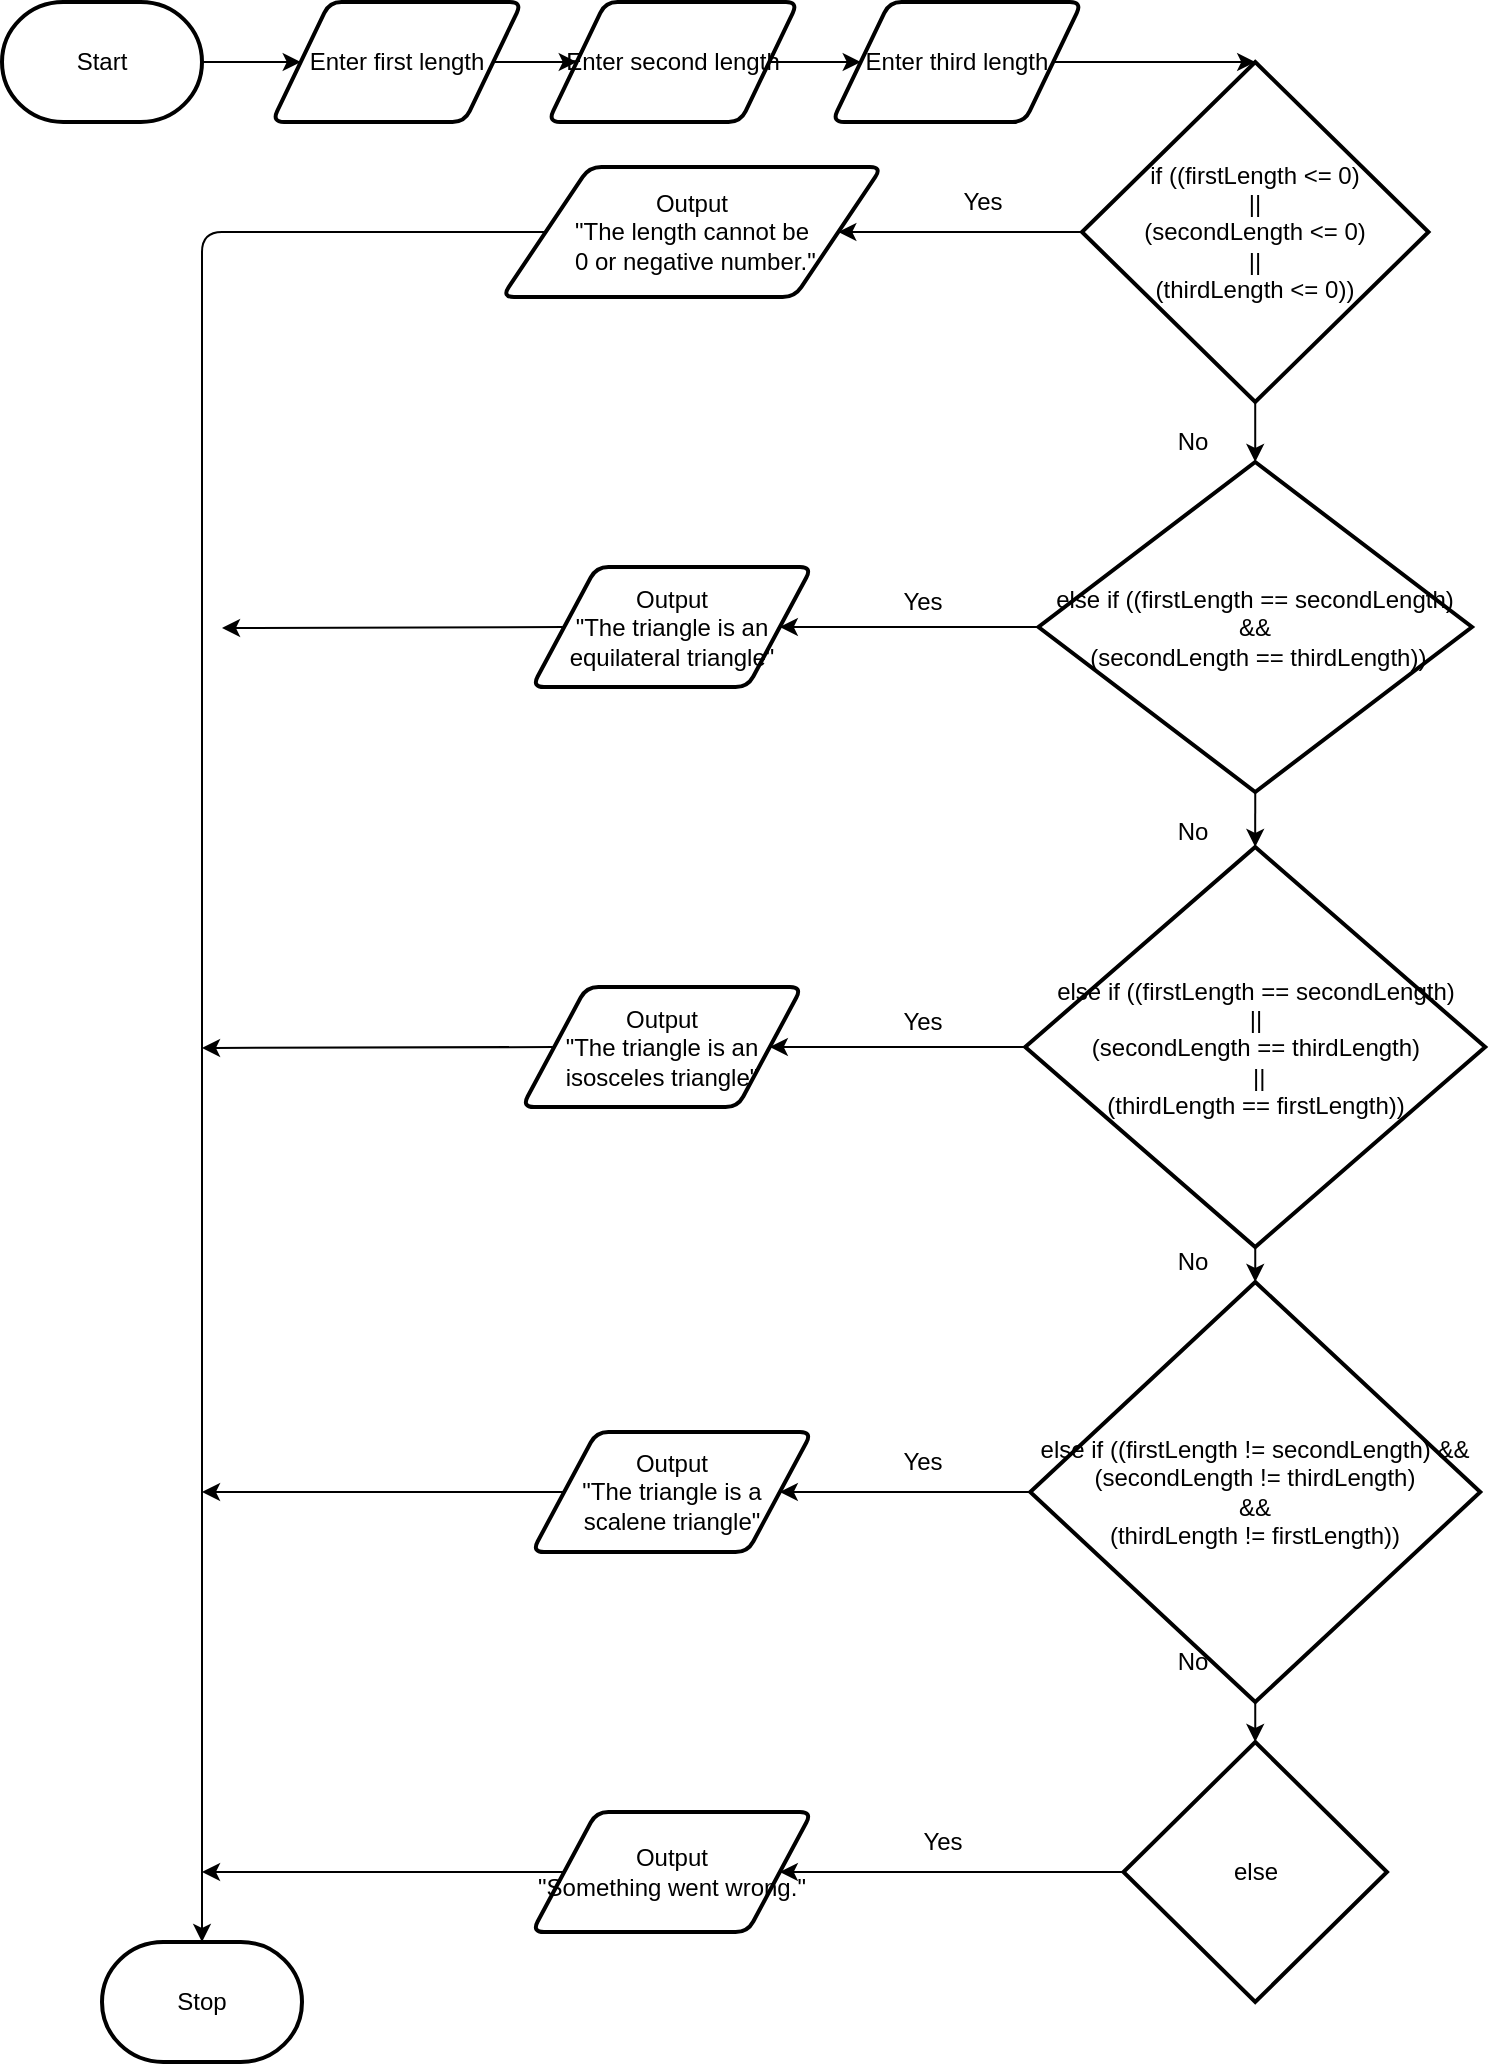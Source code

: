 <mxfile>
    <diagram id="O-jEb4sCSiRQImgjb0-T" name="Page-1">
        <mxGraphModel dx="2553" dy="1110" grid="1" gridSize="10" guides="1" tooltips="1" connect="1" arrows="1" fold="1" page="1" pageScale="1" pageWidth="850" pageHeight="1100" math="0" shadow="0">
            <root>
                <mxCell id="0"/>
                <mxCell id="1" parent="0"/>
                <mxCell id="2" value="Stop" style="strokeWidth=2;html=1;shape=mxgraph.flowchart.terminator;whiteSpace=wrap;" parent="1" vertex="1">
                    <mxGeometry x="140" y="1010" width="100" height="60" as="geometry"/>
                </mxCell>
                <mxCell id="30" style="edgeStyle=none;html=1;entryX=0;entryY=0.5;entryDx=0;entryDy=0;" parent="1" source="4" target="6" edge="1">
                    <mxGeometry relative="1" as="geometry"/>
                </mxCell>
                <mxCell id="4" value="Start" style="strokeWidth=2;html=1;shape=mxgraph.flowchart.terminator;whiteSpace=wrap;" parent="1" vertex="1">
                    <mxGeometry x="90" y="40" width="100" height="60" as="geometry"/>
                </mxCell>
                <mxCell id="31" style="edgeStyle=none;html=1;exitX=1;exitY=0.5;exitDx=0;exitDy=0;entryX=0;entryY=0.5;entryDx=0;entryDy=0;" parent="1" source="6" target="19" edge="1">
                    <mxGeometry relative="1" as="geometry"/>
                </mxCell>
                <mxCell id="6" value="Enter first length" style="shape=parallelogram;html=1;strokeWidth=2;perimeter=parallelogramPerimeter;whiteSpace=wrap;rounded=1;arcSize=12;size=0.23;" parent="1" vertex="1">
                    <mxGeometry x="225" y="40" width="125" height="60" as="geometry"/>
                </mxCell>
                <mxCell id="23" style="edgeStyle=none;html=1;exitX=0;exitY=0.5;exitDx=0;exitDy=0;exitPerimeter=0;" parent="1" source="9" target="11" edge="1">
                    <mxGeometry relative="1" as="geometry"/>
                </mxCell>
                <mxCell id="25" style="edgeStyle=none;html=1;exitX=0.5;exitY=1;exitDx=0;exitDy=0;exitPerimeter=0;entryX=0.5;entryY=0;entryDx=0;entryDy=0;entryPerimeter=0;" parent="1" source="9" target="14" edge="1">
                    <mxGeometry relative="1" as="geometry"/>
                </mxCell>
                <mxCell id="9" value="if ((firstLength &amp;lt;= 0)&lt;br&gt;||&lt;br&gt;(secondLength &amp;lt;= 0) &lt;br&gt;||&lt;br&gt;(thirdLength &amp;lt;= 0))" style="strokeWidth=2;html=1;shape=mxgraph.flowchart.decision;whiteSpace=wrap;" parent="1" vertex="1">
                    <mxGeometry x="629.99" y="70" width="173.24" height="170" as="geometry"/>
                </mxCell>
                <mxCell id="10" style="edgeStyle=none;html=1;exitX=0;exitY=0.5;exitDx=0;exitDy=0;entryX=0.5;entryY=0;entryDx=0;entryDy=0;entryPerimeter=0;" parent="1" source="11" target="2" edge="1">
                    <mxGeometry relative="1" as="geometry">
                        <mxPoint x="180" y="610" as="targetPoint"/>
                        <Array as="points">
                            <mxPoint x="190" y="155"/>
                            <mxPoint x="190" y="400"/>
                        </Array>
                    </mxGeometry>
                </mxCell>
                <mxCell id="11" value="Output&lt;br&gt;&quot;The length cannot be&lt;br&gt;&amp;nbsp;0 or negative number.&quot;" style="shape=parallelogram;html=1;strokeWidth=2;perimeter=parallelogramPerimeter;whiteSpace=wrap;rounded=1;arcSize=12;size=0.23;" parent="1" vertex="1">
                    <mxGeometry x="340" y="122.5" width="190" height="65" as="geometry"/>
                </mxCell>
                <mxCell id="13" style="edgeStyle=none;html=1;exitX=0;exitY=0.5;exitDx=0;exitDy=0;exitPerimeter=0;entryX=1;entryY=0.5;entryDx=0;entryDy=0;" parent="1" source="14" target="16" edge="1">
                    <mxGeometry relative="1" as="geometry"/>
                </mxCell>
                <mxCell id="34" style="edgeStyle=none;html=1;exitX=0.5;exitY=1;exitDx=0;exitDy=0;exitPerimeter=0;entryX=0.5;entryY=0;entryDx=0;entryDy=0;entryPerimeter=0;" parent="1" source="14" target="28" edge="1">
                    <mxGeometry relative="1" as="geometry"/>
                </mxCell>
                <mxCell id="14" value="else if ((firstLength == secondLength) &lt;br&gt;&amp;amp;&amp;amp;&lt;br&gt;&amp;nbsp;(secondLength == thirdLength))" style="strokeWidth=2;html=1;shape=mxgraph.flowchart.decision;whiteSpace=wrap;" parent="1" vertex="1">
                    <mxGeometry x="608.24" y="270" width="216.75" height="165" as="geometry"/>
                </mxCell>
                <mxCell id="46" style="edgeStyle=none;html=1;exitX=0;exitY=0.5;exitDx=0;exitDy=0;" parent="1" source="16" edge="1">
                    <mxGeometry relative="1" as="geometry">
                        <mxPoint x="200" y="353" as="targetPoint"/>
                    </mxGeometry>
                </mxCell>
                <mxCell id="16" value="Output&lt;br&gt;&quot;The triangle is an equilateral triangle&quot;" style="shape=parallelogram;html=1;strokeWidth=2;perimeter=parallelogramPerimeter;whiteSpace=wrap;rounded=1;arcSize=12;size=0.23;" parent="1" vertex="1">
                    <mxGeometry x="355" y="322.5" width="140" height="60" as="geometry"/>
                </mxCell>
                <mxCell id="55" style="edgeStyle=none;html=1;exitX=1;exitY=0.5;exitDx=0;exitDy=0;entryX=0;entryY=0.5;entryDx=0;entryDy=0;" edge="1" parent="1" source="19" target="54">
                    <mxGeometry relative="1" as="geometry"/>
                </mxCell>
                <mxCell id="19" value="Enter second length" style="shape=parallelogram;html=1;strokeWidth=2;perimeter=parallelogramPerimeter;whiteSpace=wrap;rounded=1;arcSize=12;size=0.23;" parent="1" vertex="1">
                    <mxGeometry x="363" y="40" width="125" height="60" as="geometry"/>
                </mxCell>
                <mxCell id="20" value="Yes" style="text;html=1;align=center;verticalAlign=middle;resizable=0;points=[];autosize=1;strokeColor=none;fillColor=none;" parent="1" vertex="1">
                    <mxGeometry x="530" y="330" width="40" height="20" as="geometry"/>
                </mxCell>
                <mxCell id="24" value="Yes" style="text;html=1;align=center;verticalAlign=middle;resizable=0;points=[];autosize=1;strokeColor=none;fillColor=none;" parent="1" vertex="1">
                    <mxGeometry x="560" y="130" width="40" height="20" as="geometry"/>
                </mxCell>
                <mxCell id="26" value="No" style="text;html=1;align=center;verticalAlign=middle;resizable=0;points=[];autosize=1;strokeColor=none;fillColor=none;" parent="1" vertex="1">
                    <mxGeometry x="670" y="250" width="30" height="20" as="geometry"/>
                </mxCell>
                <mxCell id="36" style="edgeStyle=none;html=1;exitX=0;exitY=0.5;exitDx=0;exitDy=0;exitPerimeter=0;entryX=1;entryY=0.5;entryDx=0;entryDy=0;" parent="1" source="28" target="35" edge="1">
                    <mxGeometry relative="1" as="geometry"/>
                </mxCell>
                <mxCell id="48" style="edgeStyle=none;html=1;exitX=0.5;exitY=1;exitDx=0;exitDy=0;exitPerimeter=0;entryX=0.5;entryY=0;entryDx=0;entryDy=0;entryPerimeter=0;" parent="1" source="28" target="29" edge="1">
                    <mxGeometry relative="1" as="geometry"/>
                </mxCell>
                <mxCell id="28" value="else if ((firstLength == secondLength) &lt;br&gt;|| &lt;br&gt;(secondLength == thirdLength)&lt;br&gt;&amp;nbsp;|| &lt;br&gt;(thirdLength == firstLength))" style="strokeWidth=2;html=1;shape=mxgraph.flowchart.decision;whiteSpace=wrap;" parent="1" vertex="1">
                    <mxGeometry x="601.61" y="462.5" width="230" height="200" as="geometry"/>
                </mxCell>
                <mxCell id="41" style="edgeStyle=none;html=1;exitX=0.5;exitY=1;exitDx=0;exitDy=0;exitPerimeter=0;entryX=0.5;entryY=0;entryDx=0;entryDy=0;entryPerimeter=0;" parent="1" source="29" target="38" edge="1">
                    <mxGeometry relative="1" as="geometry"/>
                </mxCell>
                <mxCell id="47" style="edgeStyle=none;html=1;exitX=0;exitY=0.5;exitDx=0;exitDy=0;exitPerimeter=0;entryX=1;entryY=0.5;entryDx=0;entryDy=0;" parent="1" source="29" target="40" edge="1">
                    <mxGeometry relative="1" as="geometry"/>
                </mxCell>
                <mxCell id="29" value="else if ((firstLength != secondLength) &amp;amp;&amp;amp; &lt;br&gt;(secondLength != thirdLength) &lt;br&gt;&amp;amp;&amp;amp;&lt;br&gt;(thirdLength != firstLength))" style="strokeWidth=2;html=1;shape=mxgraph.flowchart.decision;whiteSpace=wrap;" parent="1" vertex="1">
                    <mxGeometry x="604.13" y="680" width="225" height="210" as="geometry"/>
                </mxCell>
                <mxCell id="45" style="edgeStyle=none;html=1;exitX=0;exitY=0.5;exitDx=0;exitDy=0;" parent="1" source="35" edge="1">
                    <mxGeometry relative="1" as="geometry">
                        <mxPoint x="190" y="563" as="targetPoint"/>
                    </mxGeometry>
                </mxCell>
                <mxCell id="35" value="Output&lt;br&gt;&quot;The triangle is an isosceles triangle&quot;" style="shape=parallelogram;html=1;strokeWidth=2;perimeter=parallelogramPerimeter;whiteSpace=wrap;rounded=1;arcSize=12;size=0.23;" parent="1" vertex="1">
                    <mxGeometry x="350" y="532.5" width="140" height="60" as="geometry"/>
                </mxCell>
                <mxCell id="37" value="Yes" style="text;html=1;align=center;verticalAlign=middle;resizable=0;points=[];autosize=1;strokeColor=none;fillColor=none;" parent="1" vertex="1">
                    <mxGeometry x="530" y="540" width="40" height="20" as="geometry"/>
                </mxCell>
                <mxCell id="42" style="edgeStyle=none;html=1;exitX=0;exitY=0.5;exitDx=0;exitDy=0;exitPerimeter=0;entryX=1;entryY=0.5;entryDx=0;entryDy=0;" parent="1" source="38" target="39" edge="1">
                    <mxGeometry relative="1" as="geometry"/>
                </mxCell>
                <mxCell id="38" value="else" style="strokeWidth=2;html=1;shape=mxgraph.flowchart.decision;whiteSpace=wrap;" parent="1" vertex="1">
                    <mxGeometry x="650.74" y="910" width="131.75" height="130" as="geometry"/>
                </mxCell>
                <mxCell id="43" style="edgeStyle=none;html=1;exitX=0;exitY=0.5;exitDx=0;exitDy=0;" parent="1" source="39" edge="1">
                    <mxGeometry relative="1" as="geometry">
                        <mxPoint x="190" y="975" as="targetPoint"/>
                    </mxGeometry>
                </mxCell>
                <mxCell id="39" value="Output&lt;br&gt;&quot;Something went wrong.&quot;" style="shape=parallelogram;html=1;strokeWidth=2;perimeter=parallelogramPerimeter;whiteSpace=wrap;rounded=1;arcSize=12;size=0.23;" parent="1" vertex="1">
                    <mxGeometry x="355" y="945" width="140" height="60" as="geometry"/>
                </mxCell>
                <mxCell id="44" style="edgeStyle=none;html=1;exitX=0;exitY=0.5;exitDx=0;exitDy=0;" parent="1" source="40" edge="1">
                    <mxGeometry relative="1" as="geometry">
                        <mxPoint x="190" y="785" as="targetPoint"/>
                    </mxGeometry>
                </mxCell>
                <mxCell id="40" value="Output&lt;br&gt;&quot;The triangle is a &lt;br&gt;scalene triangle&quot;" style="shape=parallelogram;html=1;strokeWidth=2;perimeter=parallelogramPerimeter;whiteSpace=wrap;rounded=1;arcSize=12;size=0.23;" parent="1" vertex="1">
                    <mxGeometry x="355" y="755" width="140" height="60" as="geometry"/>
                </mxCell>
                <mxCell id="49" value="No" style="text;html=1;align=center;verticalAlign=middle;resizable=0;points=[];autosize=1;strokeColor=none;fillColor=none;" parent="1" vertex="1">
                    <mxGeometry x="670" y="445" width="30" height="20" as="geometry"/>
                </mxCell>
                <mxCell id="50" value="No" style="text;html=1;align=center;verticalAlign=middle;resizable=0;points=[];autosize=1;strokeColor=none;fillColor=none;" parent="1" vertex="1">
                    <mxGeometry x="670" y="660" width="30" height="20" as="geometry"/>
                </mxCell>
                <mxCell id="51" value="No" style="text;html=1;align=center;verticalAlign=middle;resizable=0;points=[];autosize=1;strokeColor=none;fillColor=none;" parent="1" vertex="1">
                    <mxGeometry x="670" y="860" width="30" height="20" as="geometry"/>
                </mxCell>
                <mxCell id="52" value="Yes" style="text;html=1;align=center;verticalAlign=middle;resizable=0;points=[];autosize=1;strokeColor=none;fillColor=none;" parent="1" vertex="1">
                    <mxGeometry x="530" y="760" width="40" height="20" as="geometry"/>
                </mxCell>
                <mxCell id="53" value="Yes" style="text;html=1;align=center;verticalAlign=middle;resizable=0;points=[];autosize=1;strokeColor=none;fillColor=none;" parent="1" vertex="1">
                    <mxGeometry x="540" y="950" width="40" height="20" as="geometry"/>
                </mxCell>
                <mxCell id="56" style="edgeStyle=none;html=1;exitX=1;exitY=0.5;exitDx=0;exitDy=0;entryX=0.5;entryY=0;entryDx=0;entryDy=0;entryPerimeter=0;" edge="1" parent="1" source="54" target="9">
                    <mxGeometry relative="1" as="geometry"/>
                </mxCell>
                <mxCell id="54" value="Enter third length" style="shape=parallelogram;html=1;strokeWidth=2;perimeter=parallelogramPerimeter;whiteSpace=wrap;rounded=1;arcSize=12;size=0.23;" vertex="1" parent="1">
                    <mxGeometry x="505" y="40" width="125" height="60" as="geometry"/>
                </mxCell>
            </root>
        </mxGraphModel>
    </diagram>
</mxfile>